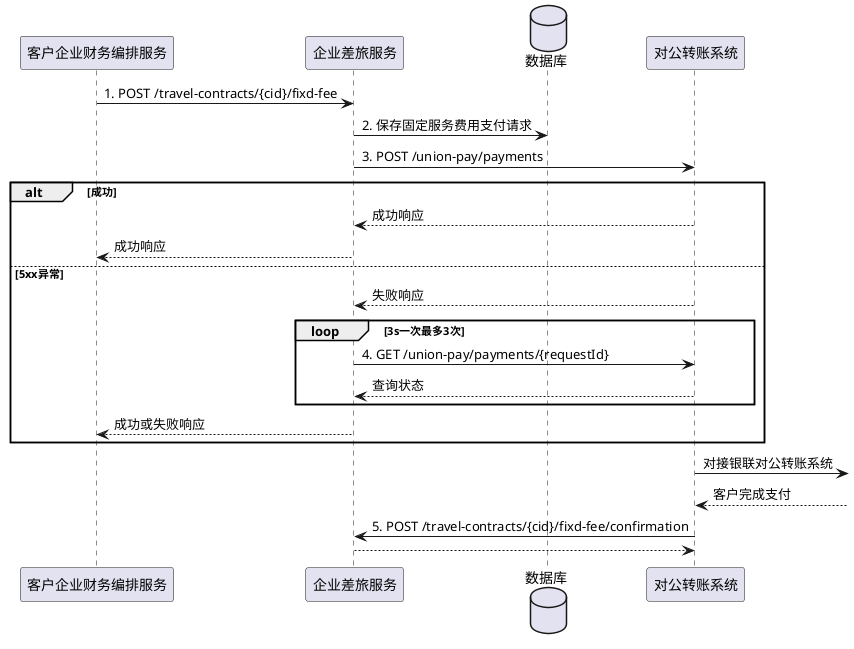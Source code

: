 @startuml

participant 客户企业财务编排服务 as f
participant 企业差旅服务 as t
database 数据库 as db
participant 对公转账系统 as u

f -> t: 1. POST /travel-contracts/{cid}/fixd-fee
t -> db: 2. 保存固定服务费用支付请求
t -> u: 3. POST /union-pay/payments
alt 成功
    u --> t: 成功响应
    t --> f: 成功响应
else 5xx异常
    u --> t: 失败响应
    loop 3s一次最多3次
        t -> u: 4. GET /union-pay/payments/{requestId}
        u --> t: 查询状态
    end
    t --> f: 成功或失败响应
end
u -> : 对接银联对公转账系统
u <-- : 客户完成支付
u -> t: 5. POST /travel-contracts/{cid}/fixd-fee/confirmation
t --> u

@enduml